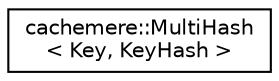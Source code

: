 digraph "Graphical Class Hierarchy"
{
 // LATEX_PDF_SIZE
  edge [fontname="Helvetica",fontsize="10",labelfontname="Helvetica",labelfontsize="10"];
  node [fontname="Helvetica",fontsize="10",shape=record];
  rankdir="LR";
  Node0 [label="cachemere::MultiHash\l\< Key, KeyHash \>",height=0.2,width=0.4,color="black", fillcolor="white", style="filled",URL="$structcachemere_1_1MultiHash_3_01Key_00_01KeyHash_01_4.html",tooltip=" "];
}
